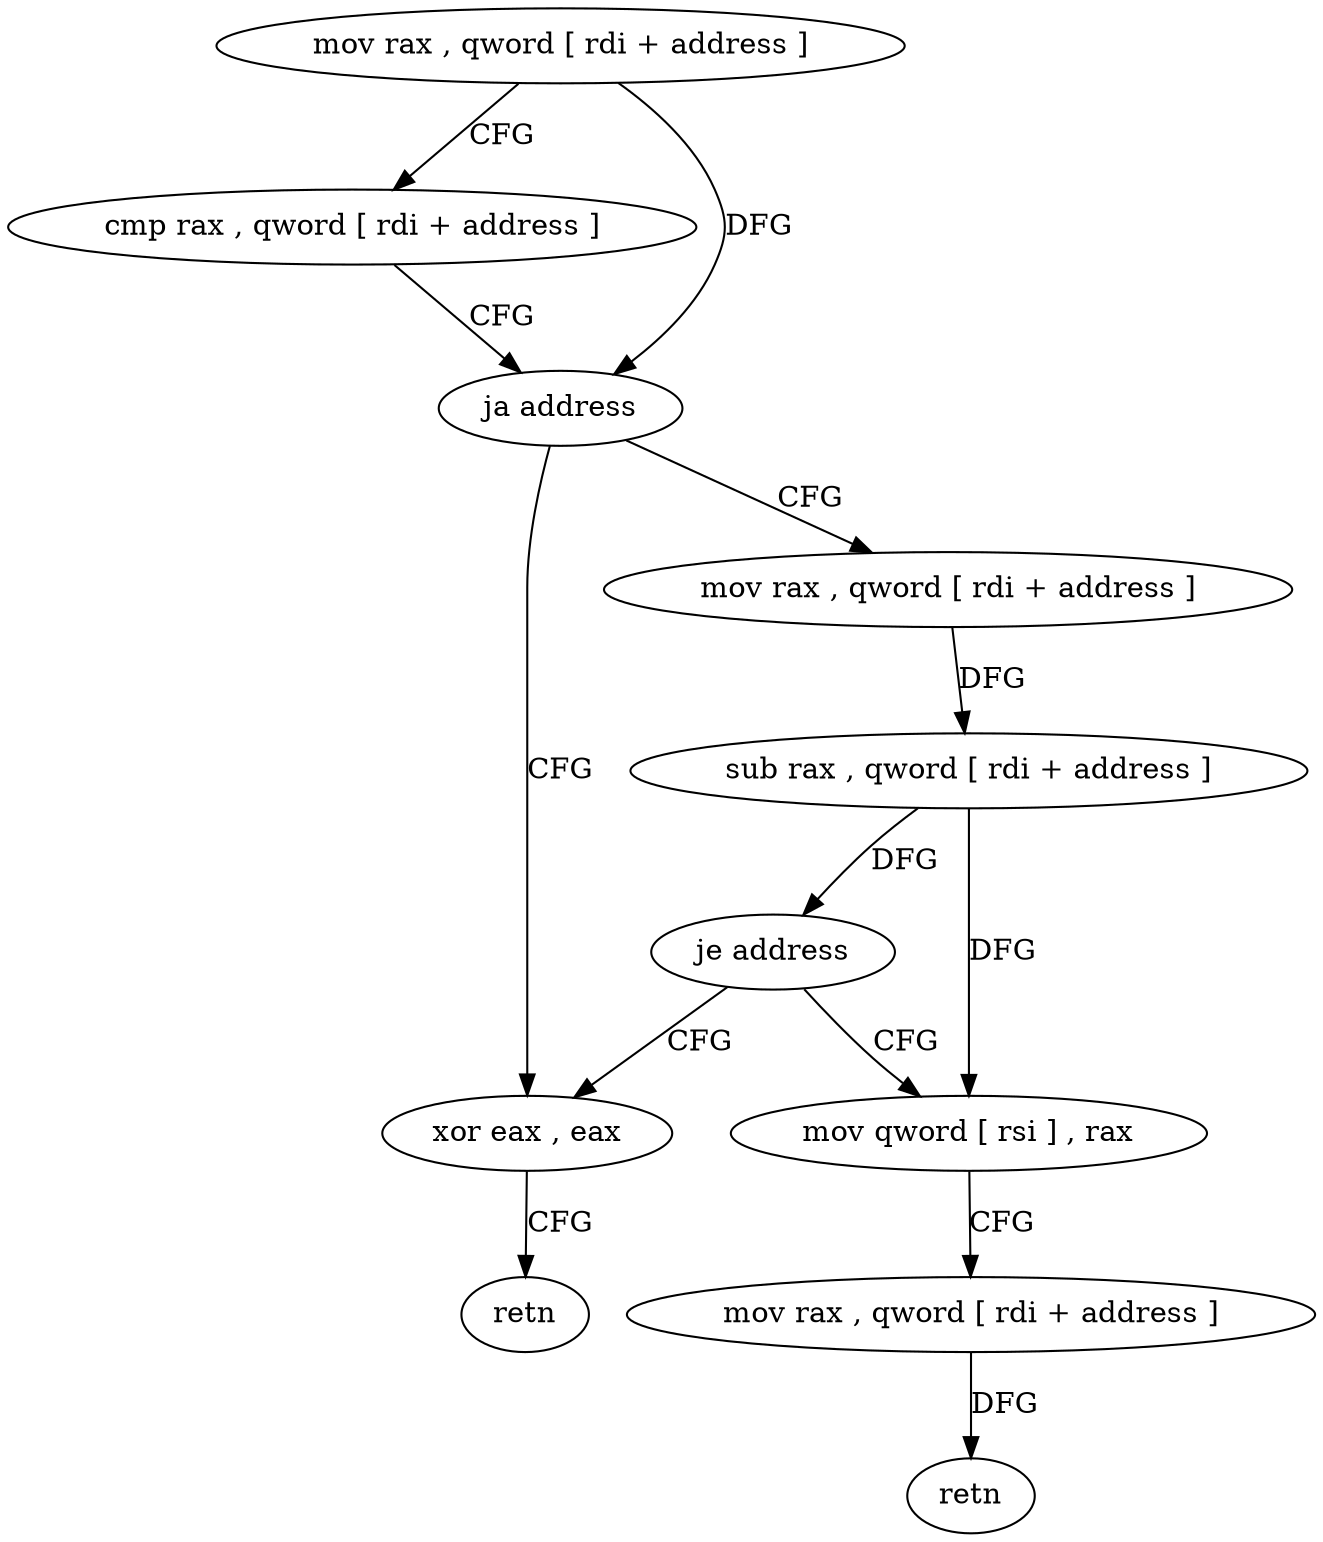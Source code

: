 digraph "func" {
"4219632" [label = "mov rax , qword [ rdi + address ]" ]
"4219636" [label = "cmp rax , qword [ rdi + address ]" ]
"4219640" [label = "ja address" ]
"4219660" [label = "xor eax , eax" ]
"4219642" [label = "mov rax , qword [ rdi + address ]" ]
"4219662" [label = "retn" ]
"4219646" [label = "sub rax , qword [ rdi + address ]" ]
"4219650" [label = "je address" ]
"4219652" [label = "mov qword [ rsi ] , rax" ]
"4219655" [label = "mov rax , qword [ rdi + address ]" ]
"4219659" [label = "retn" ]
"4219632" -> "4219636" [ label = "CFG" ]
"4219632" -> "4219640" [ label = "DFG" ]
"4219636" -> "4219640" [ label = "CFG" ]
"4219640" -> "4219660" [ label = "CFG" ]
"4219640" -> "4219642" [ label = "CFG" ]
"4219660" -> "4219662" [ label = "CFG" ]
"4219642" -> "4219646" [ label = "DFG" ]
"4219646" -> "4219650" [ label = "DFG" ]
"4219646" -> "4219652" [ label = "DFG" ]
"4219650" -> "4219660" [ label = "CFG" ]
"4219650" -> "4219652" [ label = "CFG" ]
"4219652" -> "4219655" [ label = "CFG" ]
"4219655" -> "4219659" [ label = "DFG" ]
}
